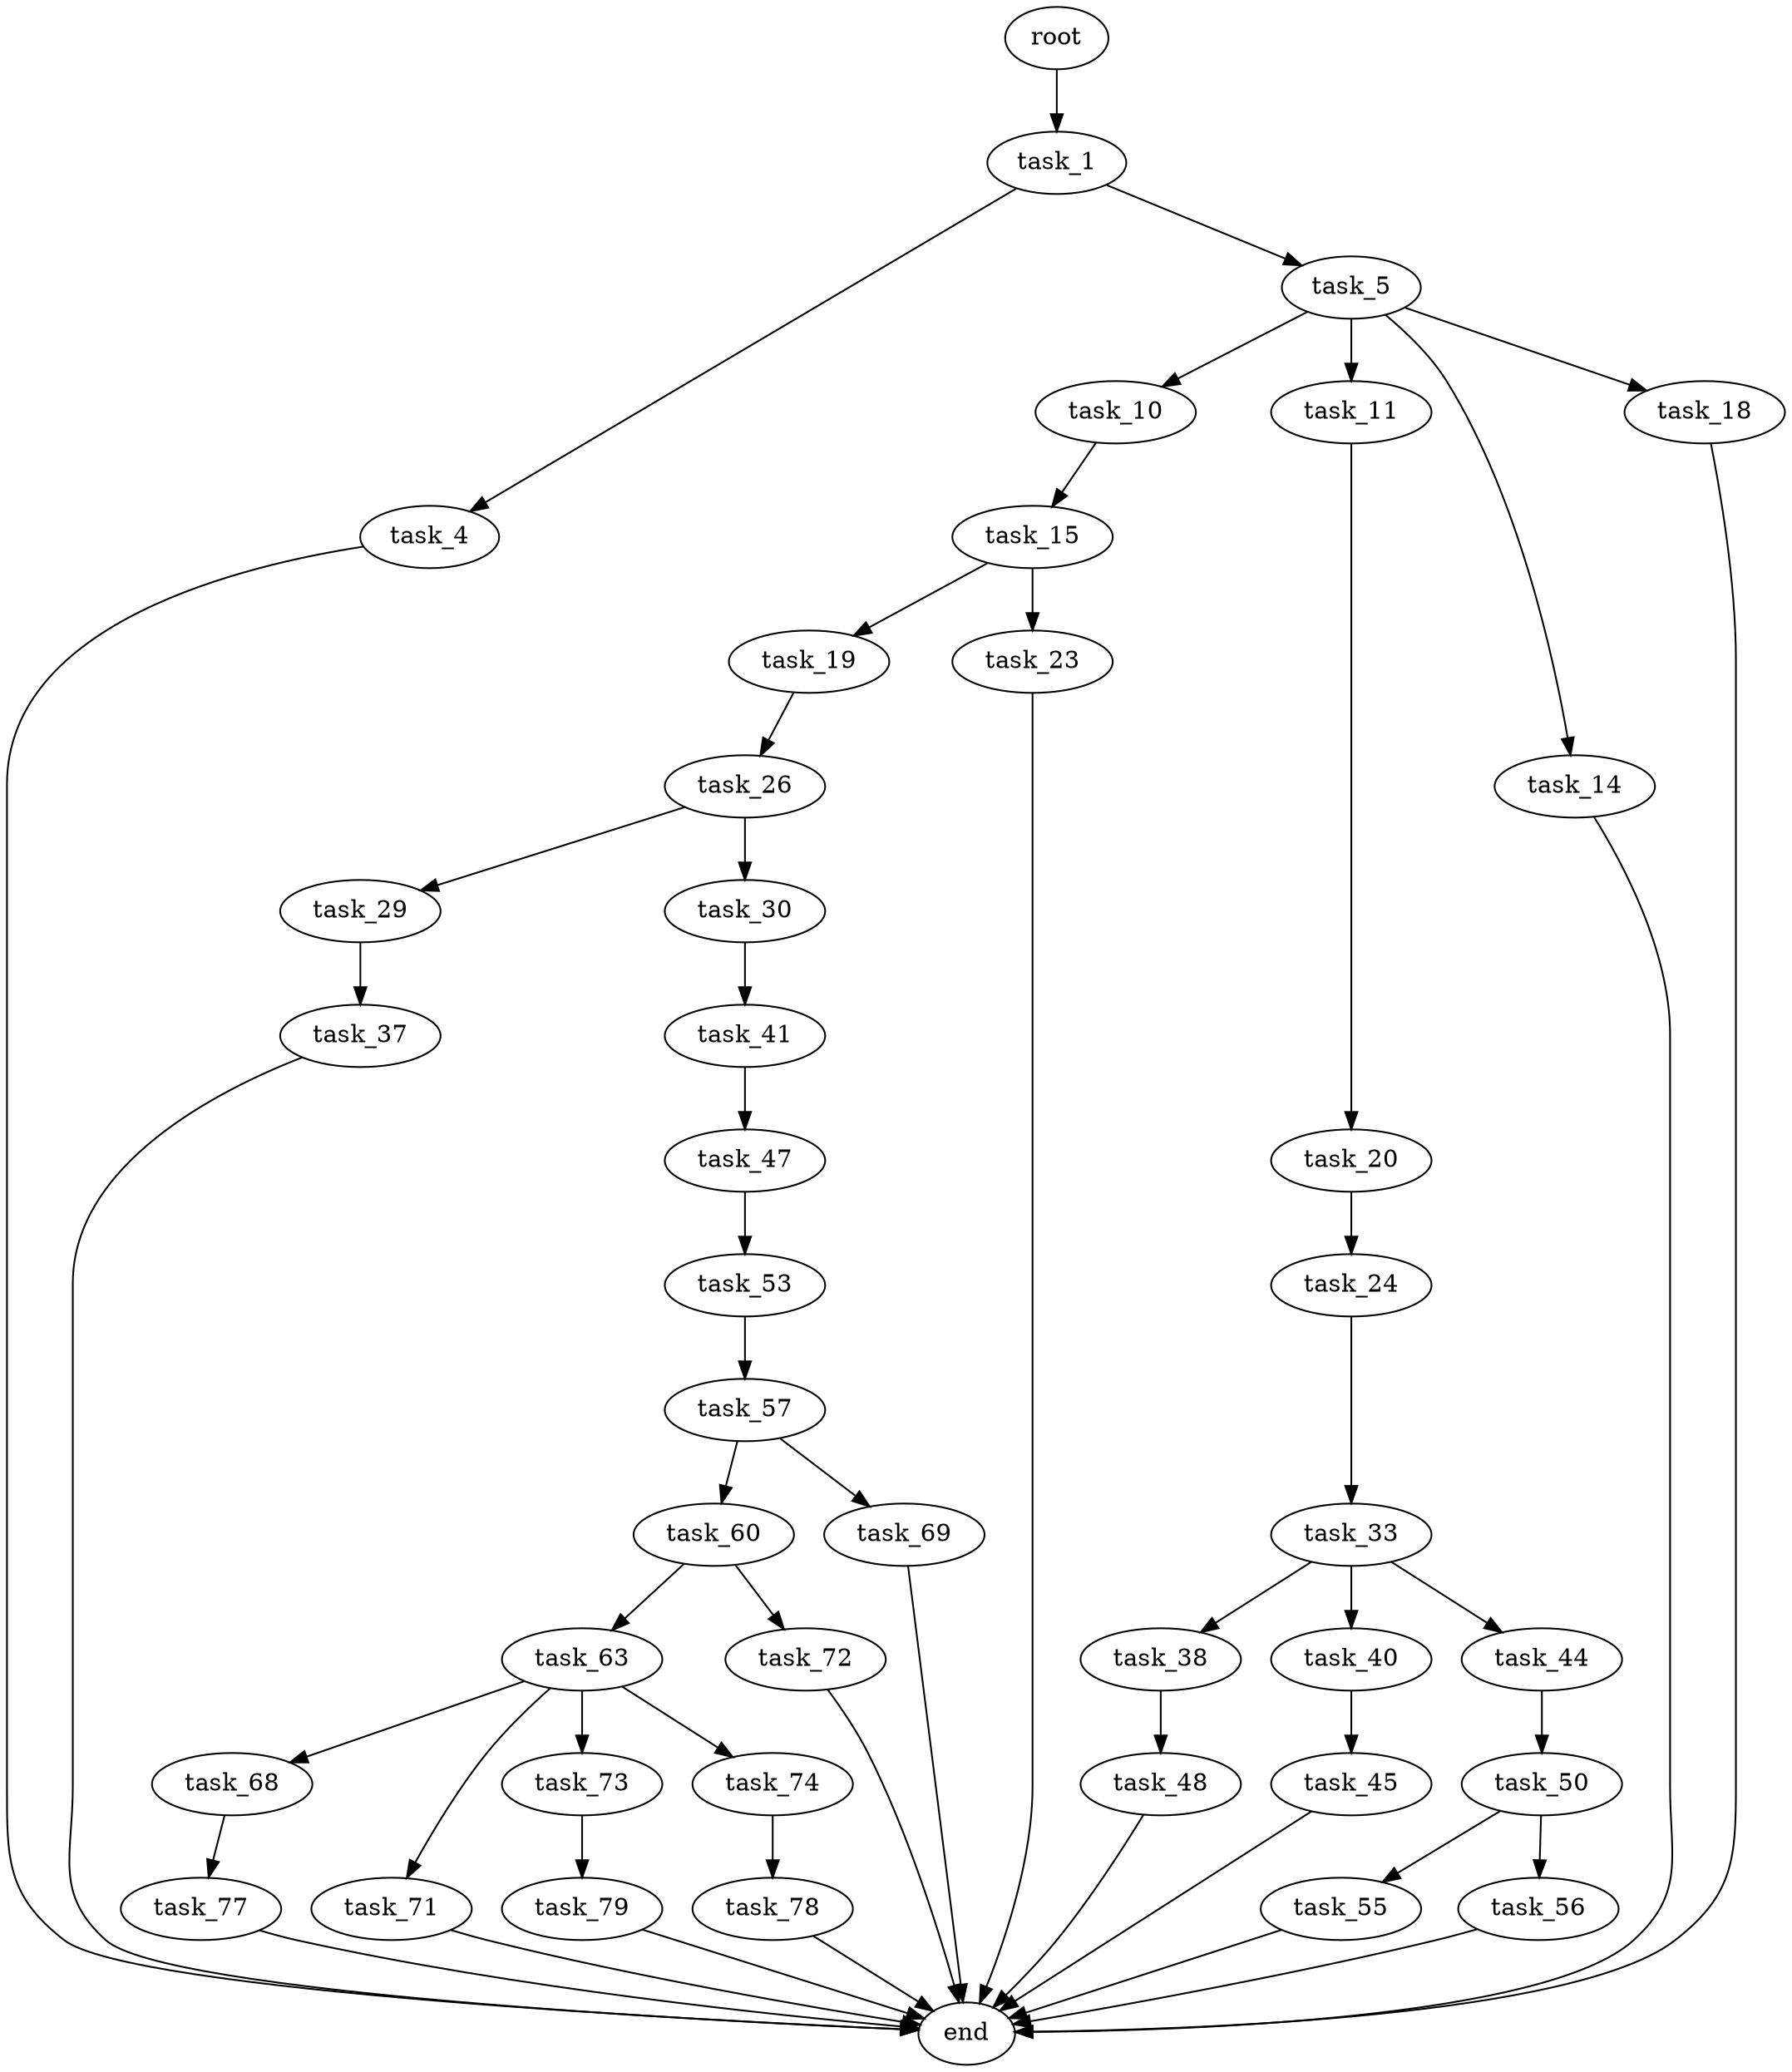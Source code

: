 digraph G {
  root [size="0.000000"];
  task_1 [size="368293445632.000000"];
  task_4 [size="309905135626.000000"];
  task_5 [size="442937508014.000000"];
  end [size="0.000000"];
  task_10 [size="18457247022.000000"];
  task_11 [size="6737584286.000000"];
  task_14 [size="28991029248.000000"];
  task_18 [size="2385321920.000000"];
  task_15 [size="1073741824000.000000"];
  task_20 [size="150285474428.000000"];
  task_19 [size="78025810068.000000"];
  task_23 [size="68719476736.000000"];
  task_26 [size="368293445632.000000"];
  task_24 [size="878386737056.000000"];
  task_33 [size="285531706219.000000"];
  task_29 [size="146761806264.000000"];
  task_30 [size="697387395488.000000"];
  task_37 [size="1073741824000.000000"];
  task_41 [size="28991029248.000000"];
  task_38 [size="227063000628.000000"];
  task_40 [size="231928233984.000000"];
  task_44 [size="122227209346.000000"];
  task_48 [size="10247980027.000000"];
  task_45 [size="800043313264.000000"];
  task_47 [size="861478651592.000000"];
  task_50 [size="416189421388.000000"];
  task_53 [size="13236468574.000000"];
  task_55 [size="36258279779.000000"];
  task_56 [size="771819546784.000000"];
  task_57 [size="5486998962.000000"];
  task_60 [size="5163535284.000000"];
  task_69 [size="56011266861.000000"];
  task_63 [size="11123020192.000000"];
  task_72 [size="3960270220.000000"];
  task_68 [size="25268802394.000000"];
  task_71 [size="420345609060.000000"];
  task_73 [size="1073741824000.000000"];
  task_74 [size="1284741318823.000000"];
  task_77 [size="231928233984.000000"];
  task_79 [size="13515537326.000000"];
  task_78 [size="18306955942.000000"];

  root -> task_1 [size="1.000000"];
  task_1 -> task_4 [size="411041792.000000"];
  task_1 -> task_5 [size="411041792.000000"];
  task_4 -> end [size="1.000000"];
  task_5 -> task_10 [size="411041792.000000"];
  task_5 -> task_11 [size="411041792.000000"];
  task_5 -> task_14 [size="411041792.000000"];
  task_5 -> task_18 [size="411041792.000000"];
  task_10 -> task_15 [size="679477248.000000"];
  task_11 -> task_20 [size="209715200.000000"];
  task_14 -> end [size="1.000000"];
  task_18 -> end [size="1.000000"];
  task_15 -> task_19 [size="838860800.000000"];
  task_15 -> task_23 [size="838860800.000000"];
  task_20 -> task_24 [size="209715200.000000"];
  task_19 -> task_26 [size="134217728.000000"];
  task_23 -> end [size="1.000000"];
  task_26 -> task_29 [size="411041792.000000"];
  task_26 -> task_30 [size="411041792.000000"];
  task_24 -> task_33 [size="838860800.000000"];
  task_33 -> task_38 [size="301989888.000000"];
  task_33 -> task_40 [size="301989888.000000"];
  task_33 -> task_44 [size="301989888.000000"];
  task_29 -> task_37 [size="134217728.000000"];
  task_30 -> task_41 [size="838860800.000000"];
  task_37 -> end [size="1.000000"];
  task_41 -> task_47 [size="75497472.000000"];
  task_38 -> task_48 [size="209715200.000000"];
  task_40 -> task_45 [size="301989888.000000"];
  task_44 -> task_50 [size="411041792.000000"];
  task_48 -> end [size="1.000000"];
  task_45 -> end [size="1.000000"];
  task_47 -> task_53 [size="536870912.000000"];
  task_50 -> task_55 [size="536870912.000000"];
  task_50 -> task_56 [size="536870912.000000"];
  task_53 -> task_57 [size="301989888.000000"];
  task_55 -> end [size="1.000000"];
  task_56 -> end [size="1.000000"];
  task_57 -> task_60 [size="134217728.000000"];
  task_57 -> task_69 [size="134217728.000000"];
  task_60 -> task_63 [size="411041792.000000"];
  task_60 -> task_72 [size="411041792.000000"];
  task_69 -> end [size="1.000000"];
  task_63 -> task_68 [size="536870912.000000"];
  task_63 -> task_71 [size="536870912.000000"];
  task_63 -> task_73 [size="536870912.000000"];
  task_63 -> task_74 [size="536870912.000000"];
  task_72 -> end [size="1.000000"];
  task_68 -> task_77 [size="838860800.000000"];
  task_71 -> end [size="1.000000"];
  task_73 -> task_79 [size="838860800.000000"];
  task_74 -> task_78 [size="838860800.000000"];
  task_77 -> end [size="1.000000"];
  task_79 -> end [size="1.000000"];
  task_78 -> end [size="1.000000"];
}
